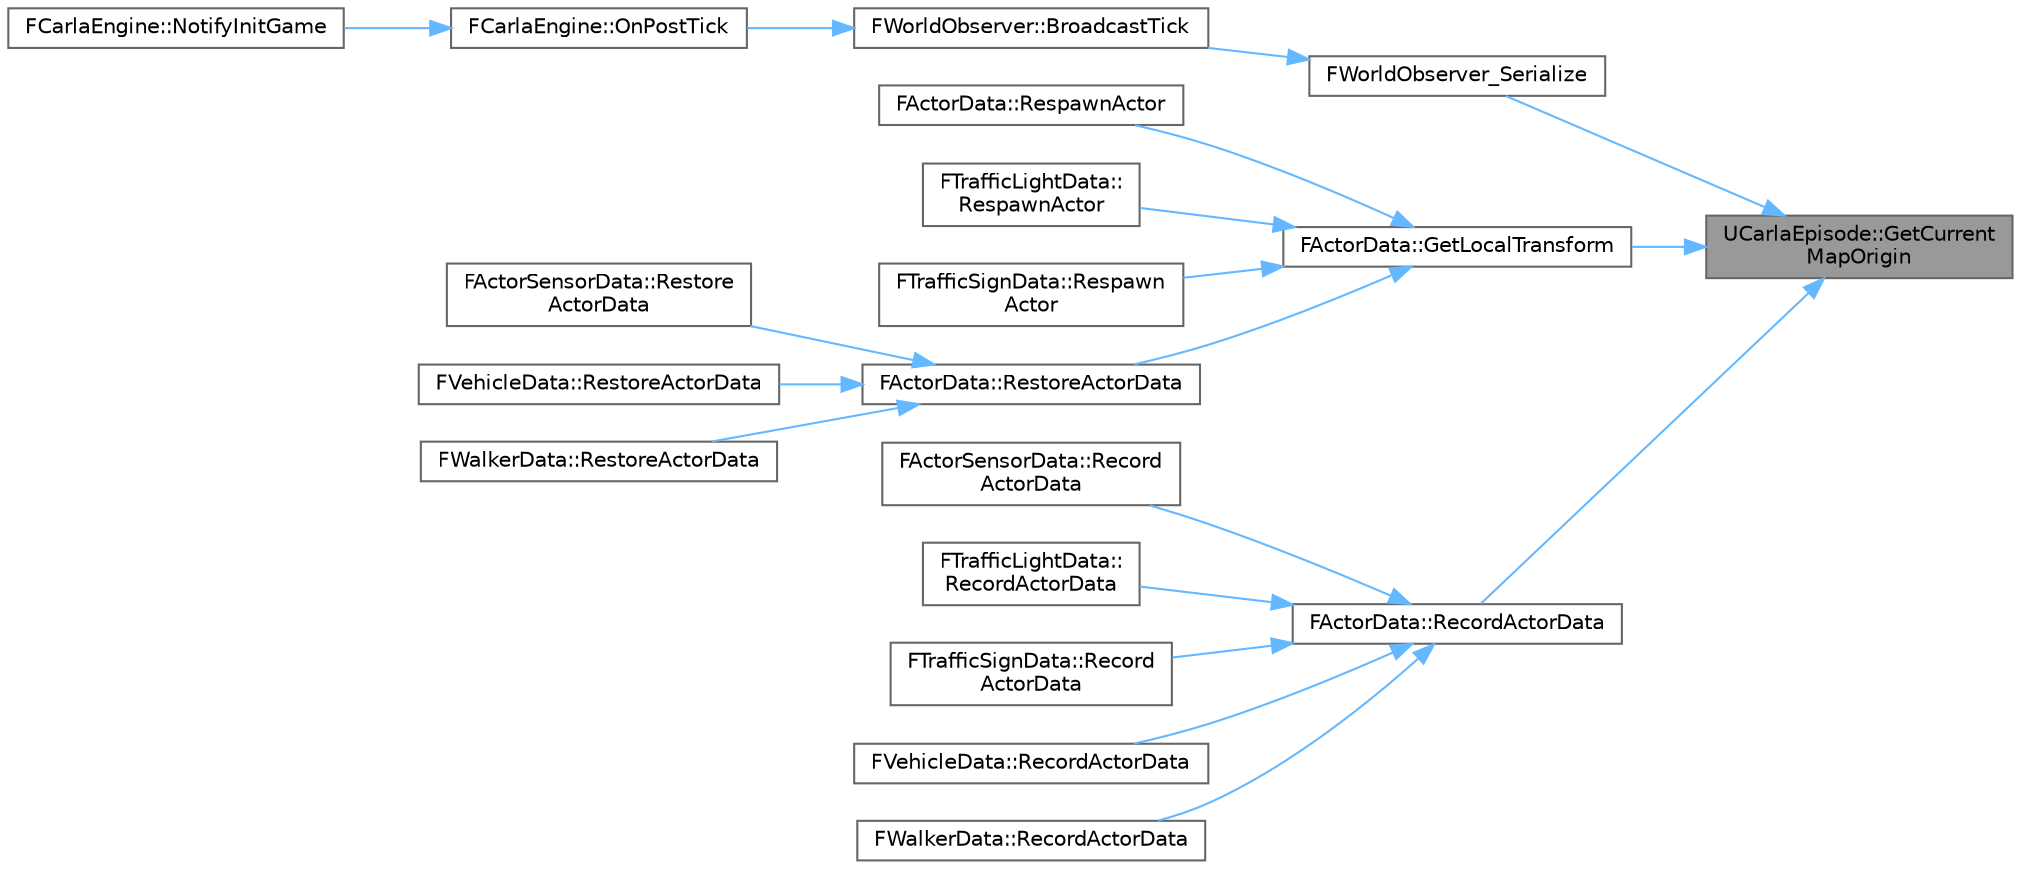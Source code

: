 digraph "UCarlaEpisode::GetCurrentMapOrigin"
{
 // INTERACTIVE_SVG=YES
 // LATEX_PDF_SIZE
  bgcolor="transparent";
  edge [fontname=Helvetica,fontsize=10,labelfontname=Helvetica,labelfontsize=10];
  node [fontname=Helvetica,fontsize=10,shape=box,height=0.2,width=0.4];
  rankdir="RL";
  Node1 [id="Node000001",label="UCarlaEpisode::GetCurrent\lMapOrigin",height=0.2,width=0.4,color="gray40", fillcolor="grey60", style="filled", fontcolor="black",tooltip=" "];
  Node1 -> Node2 [id="edge1_Node000001_Node000002",dir="back",color="steelblue1",style="solid",tooltip=" "];
  Node2 [id="Node000002",label="FWorldObserver_Serialize",height=0.2,width=0.4,color="grey40", fillcolor="white", style="filled",URL="$d9/de7/WorldObserver_8cpp.html#a55e677eb5bd393082eef8383920b2fde",tooltip=" "];
  Node2 -> Node3 [id="edge2_Node000002_Node000003",dir="back",color="steelblue1",style="solid",tooltip=" "];
  Node3 [id="Node000003",label="FWorldObserver::BroadcastTick",height=0.2,width=0.4,color="grey40", fillcolor="white", style="filled",URL="$da/d9b/classFWorldObserver.html#ad866b204499b7d2252661e39bcff1811",tooltip="Send a message to every connected client with the info about the given Episode."];
  Node3 -> Node4 [id="edge3_Node000003_Node000004",dir="back",color="steelblue1",style="solid",tooltip=" "];
  Node4 [id="Node000004",label="FCarlaEngine::OnPostTick",height=0.2,width=0.4,color="grey40", fillcolor="white", style="filled",URL="$dc/d49/classFCarlaEngine.html#aff440c7ba9d004e4c5b60125cc4d709b",tooltip=" "];
  Node4 -> Node5 [id="edge4_Node000004_Node000005",dir="back",color="steelblue1",style="solid",tooltip=" "];
  Node5 [id="Node000005",label="FCarlaEngine::NotifyInitGame",height=0.2,width=0.4,color="grey40", fillcolor="white", style="filled",URL="$dc/d49/classFCarlaEngine.html#ab8d13063cde985781237dd7da308227e",tooltip=" "];
  Node1 -> Node6 [id="edge5_Node000001_Node000006",dir="back",color="steelblue1",style="solid",tooltip=" "];
  Node6 [id="Node000006",label="FActorData::GetLocalTransform",height=0.2,width=0.4,color="grey40", fillcolor="white", style="filled",URL="$dd/d67/classFActorData.html#ae20fceca0d39d508b767b8694e43a53b",tooltip=" "];
  Node6 -> Node7 [id="edge6_Node000006_Node000007",dir="back",color="steelblue1",style="solid",tooltip=" "];
  Node7 [id="Node000007",label="FActorData::RespawnActor",height=0.2,width=0.4,color="grey40", fillcolor="white", style="filled",URL="$dd/d67/classFActorData.html#a3deed0136360e782a9f0d43996164415",tooltip=" "];
  Node6 -> Node8 [id="edge7_Node000006_Node000008",dir="back",color="steelblue1",style="solid",tooltip=" "];
  Node8 [id="Node000008",label="FTrafficLightData::\lRespawnActor",height=0.2,width=0.4,color="grey40", fillcolor="white", style="filled",URL="$d5/d59/classFTrafficLightData.html#af2ba998551c66668ea3a18d57032cc4f",tooltip=" "];
  Node6 -> Node9 [id="edge8_Node000006_Node000009",dir="back",color="steelblue1",style="solid",tooltip=" "];
  Node9 [id="Node000009",label="FTrafficSignData::Respawn\lActor",height=0.2,width=0.4,color="grey40", fillcolor="white", style="filled",URL="$dc/d36/classFTrafficSignData.html#aa737cba78f0ed83806ba866a25d8149a",tooltip=" "];
  Node6 -> Node10 [id="edge9_Node000006_Node000010",dir="back",color="steelblue1",style="solid",tooltip=" "];
  Node10 [id="Node000010",label="FActorData::RestoreActorData",height=0.2,width=0.4,color="grey40", fillcolor="white", style="filled",URL="$dd/d67/classFActorData.html#a8e02790813812376432b23be35df002d",tooltip=" "];
  Node10 -> Node11 [id="edge10_Node000010_Node000011",dir="back",color="steelblue1",style="solid",tooltip=" "];
  Node11 [id="Node000011",label="FActorSensorData::Restore\lActorData",height=0.2,width=0.4,color="grey40", fillcolor="white", style="filled",URL="$d4/dba/classFActorSensorData.html#a8ff3113b35c24e732aab7370f056b1cd",tooltip=" "];
  Node10 -> Node12 [id="edge11_Node000010_Node000012",dir="back",color="steelblue1",style="solid",tooltip=" "];
  Node12 [id="Node000012",label="FVehicleData::RestoreActorData",height=0.2,width=0.4,color="grey40", fillcolor="white", style="filled",URL="$da/df6/classFVehicleData.html#a5f350e898813fda12bb447445d6c4a5a",tooltip=" "];
  Node10 -> Node13 [id="edge12_Node000010_Node000013",dir="back",color="steelblue1",style="solid",tooltip=" "];
  Node13 [id="Node000013",label="FWalkerData::RestoreActorData",height=0.2,width=0.4,color="grey40", fillcolor="white", style="filled",URL="$db/d6d/classFWalkerData.html#acd731c444cc7413a3de498abf0e0c602",tooltip=" "];
  Node1 -> Node14 [id="edge13_Node000001_Node000014",dir="back",color="steelblue1",style="solid",tooltip=" "];
  Node14 [id="Node000014",label="FActorData::RecordActorData",height=0.2,width=0.4,color="grey40", fillcolor="white", style="filled",URL="$dd/d67/classFActorData.html#a38a9ea09dd72dfeb7aeae59b8c9b5107",tooltip=" "];
  Node14 -> Node15 [id="edge14_Node000014_Node000015",dir="back",color="steelblue1",style="solid",tooltip=" "];
  Node15 [id="Node000015",label="FActorSensorData::Record\lActorData",height=0.2,width=0.4,color="grey40", fillcolor="white", style="filled",URL="$d4/dba/classFActorSensorData.html#abeb1e0509dd2ef3db31df44c560d9f77",tooltip=" "];
  Node14 -> Node16 [id="edge15_Node000014_Node000016",dir="back",color="steelblue1",style="solid",tooltip=" "];
  Node16 [id="Node000016",label="FTrafficLightData::\lRecordActorData",height=0.2,width=0.4,color="grey40", fillcolor="white", style="filled",URL="$d5/d59/classFTrafficLightData.html#ad4af02d345b937e8985f7b7138f34701",tooltip=" "];
  Node14 -> Node17 [id="edge16_Node000014_Node000017",dir="back",color="steelblue1",style="solid",tooltip=" "];
  Node17 [id="Node000017",label="FTrafficSignData::Record\lActorData",height=0.2,width=0.4,color="grey40", fillcolor="white", style="filled",URL="$dc/d36/classFTrafficSignData.html#a4eff29788f55f9ed155889f6395092f9",tooltip=" "];
  Node14 -> Node18 [id="edge17_Node000014_Node000018",dir="back",color="steelblue1",style="solid",tooltip=" "];
  Node18 [id="Node000018",label="FVehicleData::RecordActorData",height=0.2,width=0.4,color="grey40", fillcolor="white", style="filled",URL="$da/df6/classFVehicleData.html#a30c1602ea15c7a8840b9f92f859939cf",tooltip=" "];
  Node14 -> Node19 [id="edge18_Node000014_Node000019",dir="back",color="steelblue1",style="solid",tooltip=" "];
  Node19 [id="Node000019",label="FWalkerData::RecordActorData",height=0.2,width=0.4,color="grey40", fillcolor="white", style="filled",URL="$db/d6d/classFWalkerData.html#adeb541c7a915c367956f1f86a37cde8f",tooltip=" "];
}
